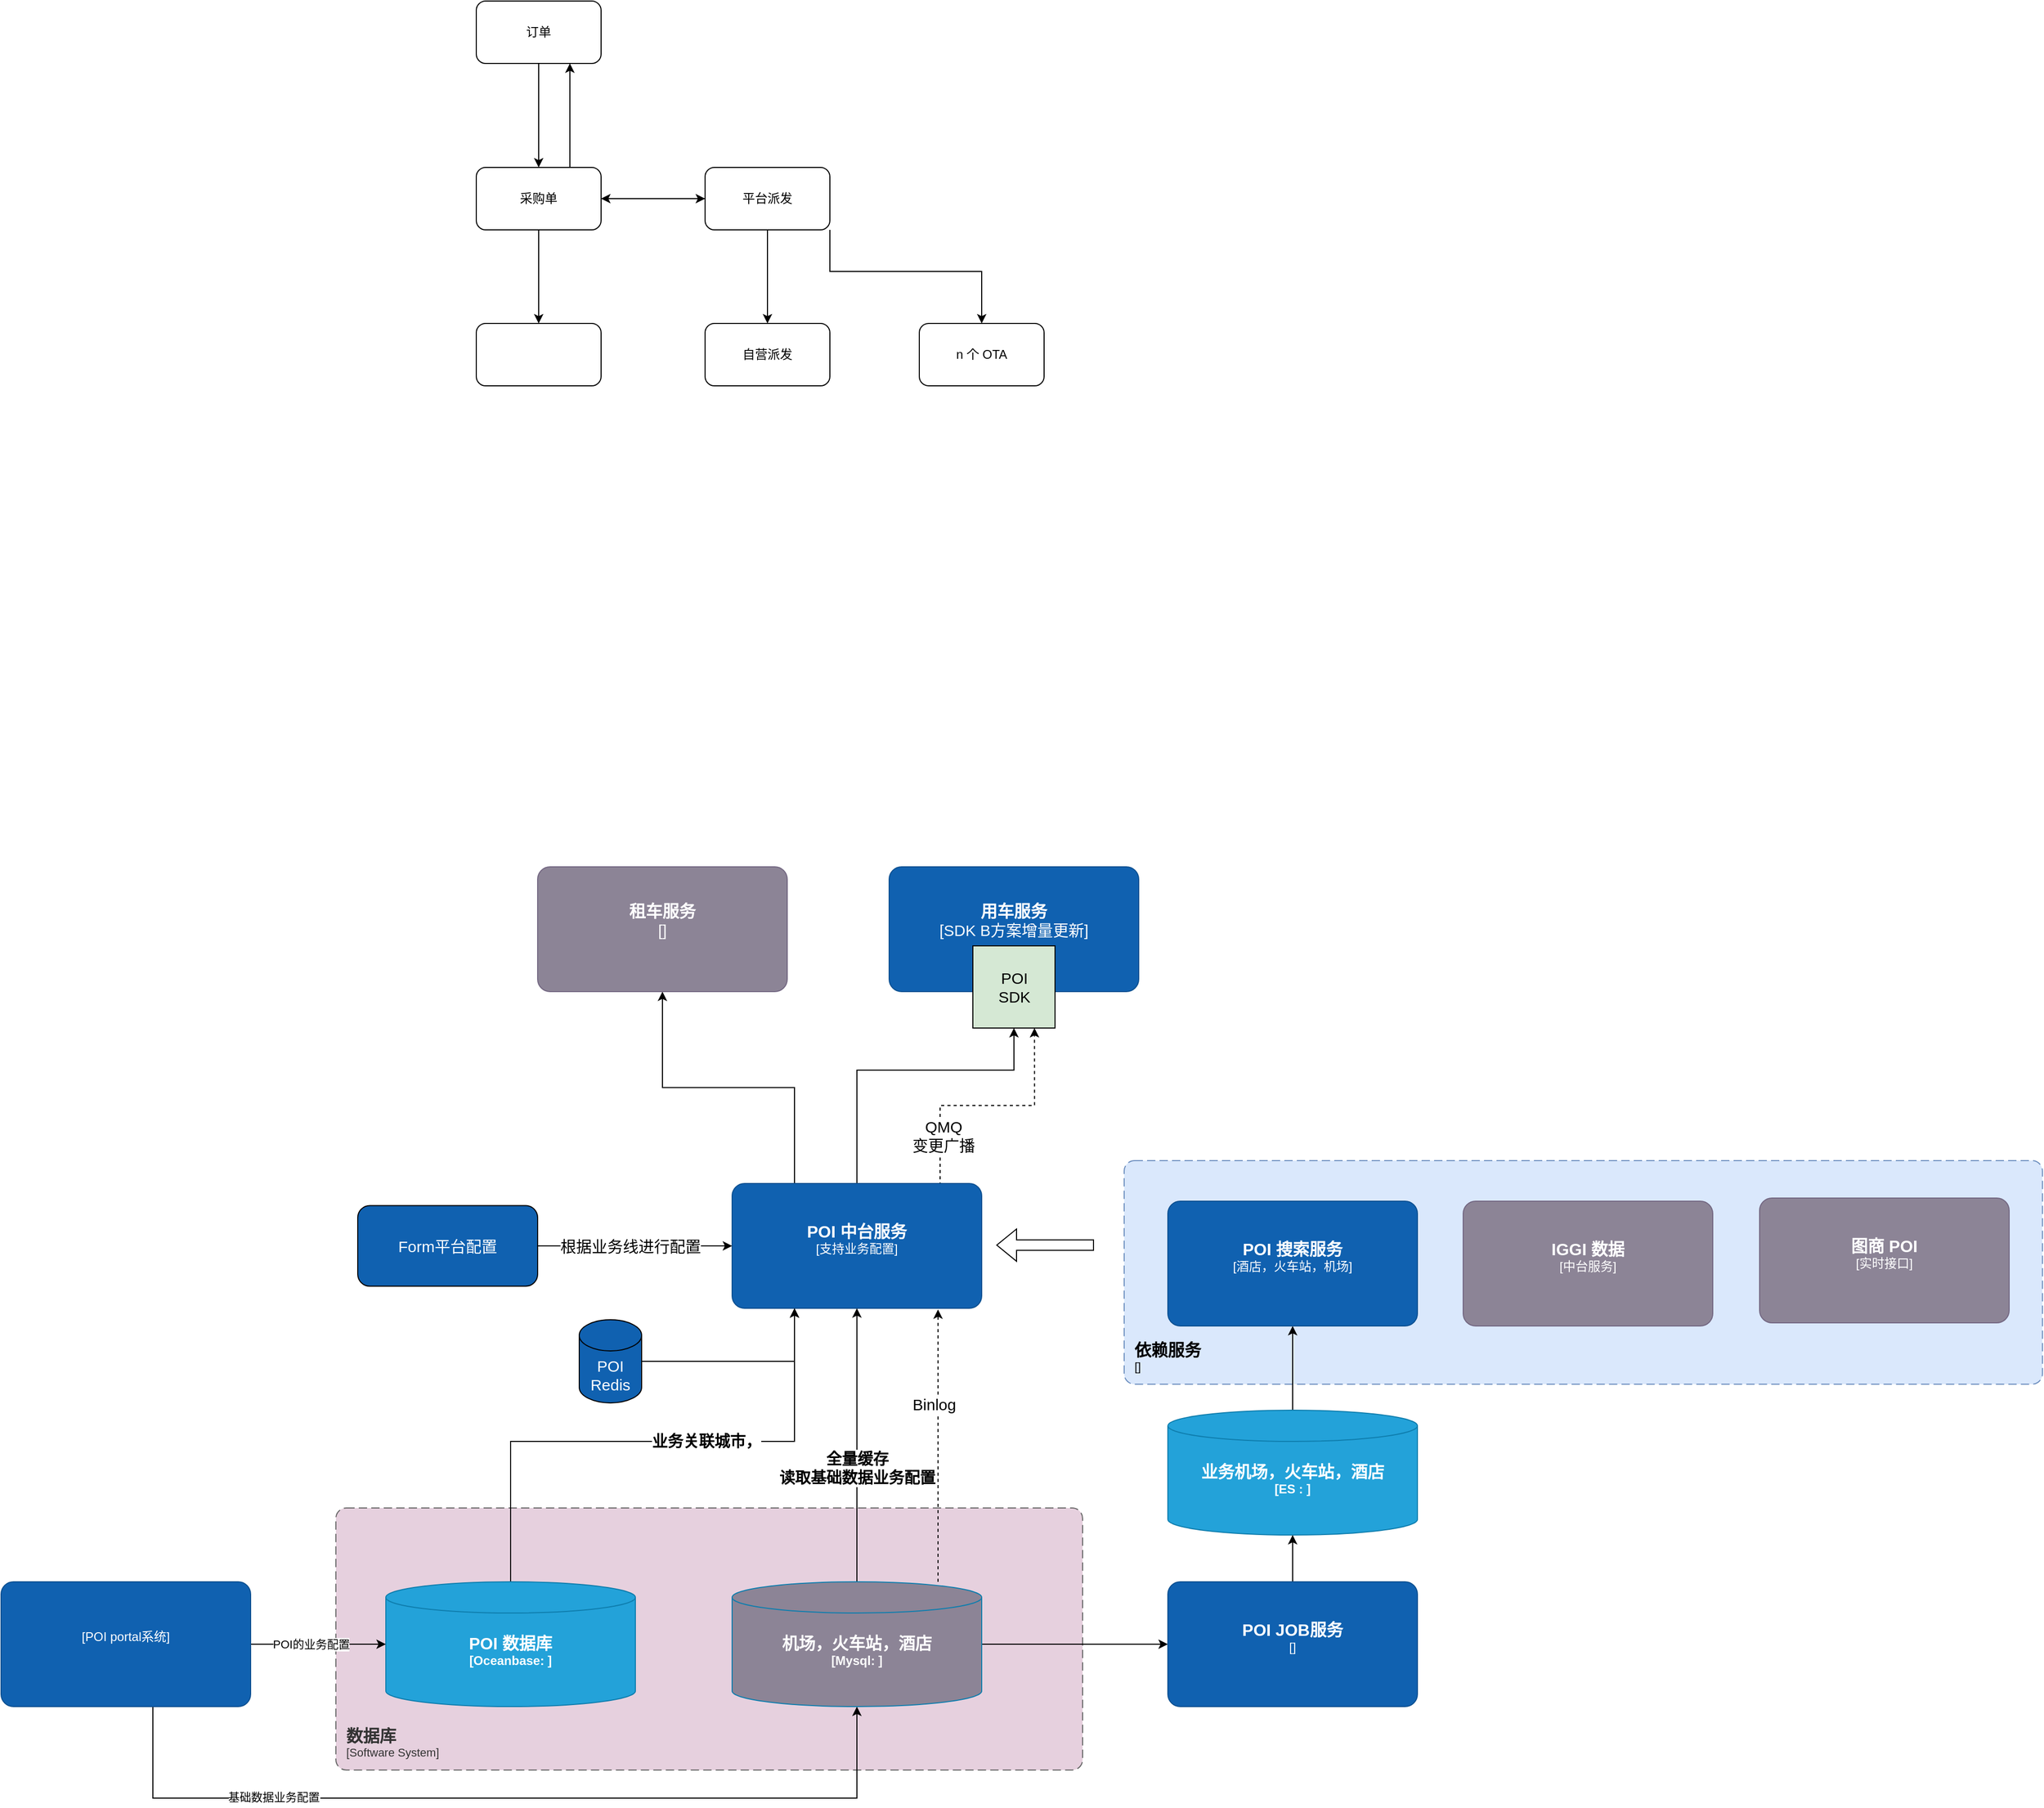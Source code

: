<mxfile version="20.8.13" type="github" pages="3">
  <diagram id="xxfAbRhhRLg27VgUF0_M" name="容器图">
    <mxGraphModel dx="-2061" dy="-45" grid="1" gridSize="10" guides="1" tooltips="1" connect="1" arrows="1" fold="1" page="1" pageScale="1" pageWidth="827" pageHeight="1169" math="0" shadow="0">
      <root>
        <mxCell id="0" />
        <mxCell id="1" parent="0" />
        <object placeholders="1" c4Name="依赖服务" c4Type="SystemScopeBoundary" c4Application="" label="&lt;font style=&quot;font-size: 16px&quot;&gt;&lt;b&gt;&lt;div style=&quot;text-align: left&quot;&gt;%c4Name%&lt;/div&gt;&lt;/b&gt;&lt;/font&gt;&lt;div style=&quot;text-align: left&quot;&gt;[%c4Application%]&lt;/div&gt;" id="JywmvB-vhrz7vm3U-4dp-1">
          <mxCell style="rounded=1;fontSize=11;whiteSpace=wrap;html=1;dashed=1;arcSize=20;fillColor=#dae8fc;strokeColor=#6c8ebf;labelBackgroundColor=none;align=left;verticalAlign=bottom;labelBorderColor=none;spacingTop=0;spacing=10;dashPattern=8 4;metaEdit=1;rotatable=0;perimeter=rectanglePerimeter;noLabel=0;labelPadding=0;allowArrows=0;connectable=0;expand=0;recursiveResize=0;editable=1;pointerEvents=0;absoluteArcSize=1;points=[[0.25,0,0],[0.5,0,0],[0.75,0,0],[1,0.25,0],[1,0.5,0],[1,0.75,0],[0.75,1,0],[0.5,1,0],[0.25,1,0],[0,0.75,0],[0,0.5,0],[0,0.25,0]];" parent="1" vertex="1">
            <mxGeometry x="5453" y="2315" width="883" height="215" as="geometry" />
          </mxCell>
        </object>
        <object placeholders="1" c4Name="数据库" c4Type="SystemScopeBoundary" c4Application="Software System" label="&lt;font style=&quot;font-size: 16px&quot;&gt;&lt;b&gt;&lt;div style=&quot;text-align: left&quot;&gt;%c4Name%&lt;/div&gt;&lt;/b&gt;&lt;/font&gt;&lt;div style=&quot;text-align: left&quot;&gt;[%c4Application%]&lt;/div&gt;" id="JywmvB-vhrz7vm3U-4dp-2">
          <mxCell style="rounded=1;fontSize=11;whiteSpace=wrap;html=1;dashed=1;arcSize=20;fillColor=#E6D0DE;strokeColor=#666666;fontColor=#333333;labelBackgroundColor=none;align=left;verticalAlign=bottom;labelBorderColor=none;spacingTop=0;spacing=10;dashPattern=8 4;metaEdit=1;rotatable=0;perimeter=rectanglePerimeter;noLabel=0;labelPadding=0;allowArrows=0;connectable=0;expand=0;recursiveResize=0;editable=1;pointerEvents=0;absoluteArcSize=1;points=[[0.25,0,0],[0.5,0,0],[0.75,0,0],[1,0.25,0],[1,0.5,0],[1,0.75,0],[0.75,1,0],[0.5,1,0],[0.25,1,0],[0,0.75,0],[0,0.5,0],[0,0.25,0]];" parent="1" vertex="1">
            <mxGeometry x="4695" y="2649" width="718" height="252" as="geometry" />
          </mxCell>
        </object>
        <mxCell id="JywmvB-vhrz7vm3U-4dp-3" style="edgeStyle=orthogonalEdgeStyle;rounded=0;orthogonalLoop=1;jettySize=auto;html=1;entryX=0.5;entryY=1;entryDx=0;entryDy=0;fontSize=15;fontColor=#000000;" parent="1" source="JywmvB-vhrz7vm3U-4dp-7" target="JywmvB-vhrz7vm3U-4dp-34" edge="1">
          <mxGeometry relative="1" as="geometry">
            <Array as="points">
              <mxPoint x="5196" y="2228" />
              <mxPoint x="5347" y="2228" />
            </Array>
          </mxGeometry>
        </mxCell>
        <mxCell id="JywmvB-vhrz7vm3U-4dp-4" style="edgeStyle=orthogonalEdgeStyle;rounded=0;orthogonalLoop=1;jettySize=auto;html=1;exitX=0.25;exitY=0;exitDx=0;exitDy=0;exitPerimeter=0;fontSize=15;fontColor=#000000;" parent="1" source="JywmvB-vhrz7vm3U-4dp-7" target="JywmvB-vhrz7vm3U-4dp-35" edge="1">
          <mxGeometry relative="1" as="geometry" />
        </mxCell>
        <mxCell id="JywmvB-vhrz7vm3U-4dp-5" style="edgeStyle=orthogonalEdgeStyle;rounded=0;orthogonalLoop=1;jettySize=auto;html=1;exitX=0.75;exitY=0;exitDx=0;exitDy=0;exitPerimeter=0;entryX=0.75;entryY=1;entryDx=0;entryDy=0;dashed=1;fontSize=15;fontColor=#000000;" parent="1" source="JywmvB-vhrz7vm3U-4dp-7" target="JywmvB-vhrz7vm3U-4dp-34" edge="1">
          <mxGeometry relative="1" as="geometry">
            <Array as="points">
              <mxPoint x="5276" y="2337" />
              <mxPoint x="5276" y="2262" />
              <mxPoint x="5367" y="2262" />
            </Array>
          </mxGeometry>
        </mxCell>
        <mxCell id="JywmvB-vhrz7vm3U-4dp-6" value="QMQ&lt;br&gt;变更广播" style="edgeLabel;html=1;align=center;verticalAlign=middle;resizable=0;points=[];fontSize=15;fontColor=#000000;" parent="JywmvB-vhrz7vm3U-4dp-5" vertex="1" connectable="0">
          <mxGeometry x="-0.493" y="-3" relative="1" as="geometry">
            <mxPoint as="offset" />
          </mxGeometry>
        </mxCell>
        <object placeholders="1" c4Name="POI 中台服务" c4Type="支持业务配置" c4Description="" label="&lt;font style=&quot;font-size: 16px&quot;&gt;&lt;b&gt;%c4Name%&lt;/b&gt;&lt;/font&gt;&lt;div&gt;[%c4Type%]&lt;/div&gt;&lt;br&gt;&lt;div&gt;&lt;font style=&quot;font-size: 11px&quot;&gt;&lt;font color=&quot;#cccccc&quot;&gt;%c4Description%&lt;/font&gt;&lt;/div&gt;" id="JywmvB-vhrz7vm3U-4dp-7">
          <mxCell style="rounded=1;whiteSpace=wrap;html=1;labelBackgroundColor=none;fillColor=#1061B0;fontColor=#ffffff;align=center;arcSize=10;strokeColor=#0D5091;metaEdit=1;resizable=0;points=[[0.25,0,0],[0.5,0,0],[0.75,0,0],[1,0.25,0],[1,0.5,0],[1,0.75,0],[0.75,1,0],[0.5,1,0],[0.25,1,0],[0,0.75,0],[0,0.5,0],[0,0.25,0]];" parent="1" vertex="1">
            <mxGeometry x="5076" y="2337" width="240" height="120" as="geometry" />
          </mxCell>
        </object>
        <mxCell id="JywmvB-vhrz7vm3U-4dp-8" style="edgeStyle=orthogonalEdgeStyle;rounded=0;orthogonalLoop=1;jettySize=auto;html=1;" parent="1" source="JywmvB-vhrz7vm3U-4dp-10" target="JywmvB-vhrz7vm3U-4dp-7" edge="1">
          <mxGeometry relative="1" as="geometry">
            <Array as="points">
              <mxPoint x="4863" y="2585" />
              <mxPoint x="5136" y="2585" />
            </Array>
          </mxGeometry>
        </mxCell>
        <mxCell id="JywmvB-vhrz7vm3U-4dp-9" value="业务关联城市，" style="edgeLabel;html=1;align=center;verticalAlign=middle;resizable=0;points=[];fontStyle=1;fontSize=15;" parent="JywmvB-vhrz7vm3U-4dp-8" vertex="1" connectable="0">
          <mxGeometry x="0.206" y="1" relative="1" as="geometry">
            <mxPoint as="offset" />
          </mxGeometry>
        </mxCell>
        <object placeholders="1" c4Type="POI 数据库" c4Container="Oceanbase" c4Technology="" c4Description="" label="&lt;font style=&quot;font-size: 16px&quot;&gt;&lt;b&gt;%c4Type%&lt;/font&gt;&lt;div&gt;[%c4Container%:&amp;nbsp;%c4Technology%]&lt;/div&gt;&lt;br&gt;&lt;div&gt;&lt;font style=&quot;font-size: 11px&quot;&gt;&lt;font color=&quot;#E6E6E6&quot;&gt;%c4Description%&lt;/font&gt;&lt;/div&gt;" id="JywmvB-vhrz7vm3U-4dp-10">
          <mxCell style="shape=cylinder3;size=15;whiteSpace=wrap;html=1;boundedLbl=1;rounded=0;labelBackgroundColor=none;fillColor=#23A2D9;fontSize=12;fontColor=#ffffff;align=center;strokeColor=#0E7DAD;metaEdit=1;points=[[0.5,0,0],[1,0.25,0],[1,0.5,0],[1,0.75,0],[0.5,1,0],[0,0.75,0],[0,0.5,0],[0,0.25,0]];resizable=0;" parent="1" vertex="1">
            <mxGeometry x="4743" y="2720" width="240" height="120" as="geometry" />
          </mxCell>
        </object>
        <mxCell id="JywmvB-vhrz7vm3U-4dp-11" style="edgeStyle=orthogonalEdgeStyle;rounded=0;orthogonalLoop=1;jettySize=auto;html=1;" parent="1" source="JywmvB-vhrz7vm3U-4dp-12" target="JywmvB-vhrz7vm3U-4dp-19" edge="1">
          <mxGeometry relative="1" as="geometry">
            <mxPoint x="5615" y="2535.0" as="sourcePoint" />
          </mxGeometry>
        </mxCell>
        <object placeholders="1" c4Type="业务机场，火车站，酒店" c4Container="ES " c4Technology="" c4Description="" label="&lt;font style=&quot;font-size: 16px&quot;&gt;&lt;b&gt;%c4Type%&lt;/font&gt;&lt;div&gt;[%c4Container%:&amp;nbsp;%c4Technology%]&lt;/div&gt;&lt;br&gt;&lt;div&gt;&lt;font style=&quot;font-size: 11px&quot;&gt;&lt;font color=&quot;#E6E6E6&quot;&gt;%c4Description%&lt;/font&gt;&lt;/div&gt;" id="JywmvB-vhrz7vm3U-4dp-12">
          <mxCell style="shape=cylinder3;size=15;whiteSpace=wrap;html=1;boundedLbl=1;rounded=0;labelBackgroundColor=none;fillColor=#23A2D9;fontSize=12;fontColor=#ffffff;align=center;strokeColor=#0E7DAD;metaEdit=1;points=[[0.5,0,0],[1,0.25,0],[1,0.5,0],[1,0.75,0],[0.5,1,0],[0,0.75,0],[0,0.5,0],[0,0.25,0]];resizable=0;" parent="1" vertex="1">
            <mxGeometry x="5495" y="2555" width="240" height="120" as="geometry" />
          </mxCell>
        </object>
        <object placeholders="1" c4Name="图商 POI" c4Type="实时接口" c4Description="" label="&lt;font style=&quot;font-size: 16px&quot;&gt;&lt;b&gt;%c4Name%&lt;/b&gt;&lt;/font&gt;&lt;div&gt;[%c4Type%]&lt;/div&gt;&lt;br&gt;&lt;div&gt;&lt;font style=&quot;font-size: 11px&quot;&gt;&lt;font color=&quot;#cccccc&quot;&gt;%c4Description%&lt;/font&gt;&lt;/div&gt;" id="JywmvB-vhrz7vm3U-4dp-13">
          <mxCell style="rounded=1;whiteSpace=wrap;html=1;labelBackgroundColor=none;fillColor=#8C8496;fontColor=#ffffff;align=center;arcSize=10;strokeColor=#736782;metaEdit=1;resizable=0;points=[[0.25,0,0],[0.5,0,0],[0.75,0,0],[1,0.25,0],[1,0.5,0],[1,0.75,0],[0.75,1,0],[0.5,1,0],[0.25,1,0],[0,0.75,0],[0,0.5,0],[0,0.25,0]];" parent="1" vertex="1">
            <mxGeometry x="6064" y="2351" width="240" height="120" as="geometry" />
          </mxCell>
        </object>
        <mxCell id="JywmvB-vhrz7vm3U-4dp-14" style="edgeStyle=orthogonalEdgeStyle;rounded=0;orthogonalLoop=1;jettySize=auto;html=1;" parent="1" source="JywmvB-vhrz7vm3U-4dp-18" target="JywmvB-vhrz7vm3U-4dp-10" edge="1">
          <mxGeometry relative="1" as="geometry" />
        </mxCell>
        <mxCell id="JywmvB-vhrz7vm3U-4dp-15" value="POI的业务配置" style="edgeLabel;html=1;align=center;verticalAlign=middle;resizable=0;points=[];" parent="JywmvB-vhrz7vm3U-4dp-14" vertex="1" connectable="0">
          <mxGeometry x="-0.295" y="3" relative="1" as="geometry">
            <mxPoint x="12" y="3" as="offset" />
          </mxGeometry>
        </mxCell>
        <mxCell id="JywmvB-vhrz7vm3U-4dp-16" style="edgeStyle=orthogonalEdgeStyle;rounded=0;orthogonalLoop=1;jettySize=auto;html=1;entryX=0.5;entryY=1;entryDx=0;entryDy=0;entryPerimeter=0;" parent="1" source="JywmvB-vhrz7vm3U-4dp-18" target="JywmvB-vhrz7vm3U-4dp-26" edge="1">
          <mxGeometry relative="1" as="geometry">
            <Array as="points">
              <mxPoint x="4519" y="2928" />
              <mxPoint x="5196" y="2928" />
            </Array>
          </mxGeometry>
        </mxCell>
        <mxCell id="JywmvB-vhrz7vm3U-4dp-17" value="基础数据业务配置" style="edgeLabel;html=1;align=center;verticalAlign=middle;resizable=0;points=[];" parent="JywmvB-vhrz7vm3U-4dp-16" vertex="1" connectable="0">
          <mxGeometry x="-0.519" y="1" relative="1" as="geometry">
            <mxPoint x="-1" as="offset" />
          </mxGeometry>
        </mxCell>
        <object placeholders="1" c4Name="" c4Type="POI portal系统" c4Description="" label="&lt;font style=&quot;font-size: 16px&quot;&gt;&lt;b&gt;%c4Name%&lt;/b&gt;&lt;/font&gt;&lt;div&gt;[%c4Type%]&lt;/div&gt;&lt;br&gt;&lt;div&gt;&lt;font style=&quot;font-size: 11px&quot;&gt;&lt;font color=&quot;#cccccc&quot;&gt;%c4Description%&lt;/font&gt;&lt;/div&gt;" id="JywmvB-vhrz7vm3U-4dp-18">
          <mxCell style="rounded=1;whiteSpace=wrap;html=1;labelBackgroundColor=none;fillColor=#1061B0;fontColor=#ffffff;align=center;arcSize=10;strokeColor=#0D5091;metaEdit=1;resizable=0;points=[[0.25,0,0],[0.5,0,0],[0.75,0,0],[1,0.25,0],[1,0.5,0],[1,0.75,0],[0.75,1,0],[0.5,1,0],[0.25,1,0],[0,0.75,0],[0,0.5,0],[0,0.25,0]];" parent="1" vertex="1">
            <mxGeometry x="4373" y="2720" width="240" height="120" as="geometry" />
          </mxCell>
        </object>
        <object placeholders="1" c4Name="POI 搜索服务" c4Type="酒店，火车站，机场" c4Description="" label="&lt;font style=&quot;font-size: 16px&quot;&gt;&lt;b&gt;%c4Name%&lt;/b&gt;&lt;/font&gt;&lt;div&gt;[%c4Type%]&lt;/div&gt;&lt;br&gt;&lt;div&gt;&lt;font style=&quot;font-size: 11px&quot;&gt;&lt;font color=&quot;#cccccc&quot;&gt;%c4Description%&lt;/font&gt;&lt;/div&gt;" id="JywmvB-vhrz7vm3U-4dp-19">
          <mxCell style="rounded=1;whiteSpace=wrap;html=1;labelBackgroundColor=none;fillColor=#1061B0;fontColor=#ffffff;align=center;arcSize=10;strokeColor=#0D5091;metaEdit=1;resizable=0;points=[[0.25,0,0],[0.5,0,0],[0.75,0,0],[1,0.25,0],[1,0.5,0],[1,0.75,0],[0.75,1,0],[0.5,1,0],[0.25,1,0],[0,0.75,0],[0,0.5,0],[0,0.25,0]];" parent="1" vertex="1">
            <mxGeometry x="5495" y="2354" width="240" height="120" as="geometry" />
          </mxCell>
        </object>
        <object placeholders="1" c4Name="IGGI 数据" c4Type="中台服务" c4Description="" label="&lt;font style=&quot;font-size: 16px&quot;&gt;&lt;b&gt;%c4Name%&lt;/b&gt;&lt;/font&gt;&lt;div&gt;[%c4Type%]&lt;/div&gt;&lt;br&gt;&lt;div&gt;&lt;font style=&quot;font-size: 11px&quot;&gt;&lt;font color=&quot;#cccccc&quot;&gt;%c4Description%&lt;/font&gt;&lt;/div&gt;" id="JywmvB-vhrz7vm3U-4dp-20">
          <mxCell style="rounded=1;whiteSpace=wrap;html=1;labelBackgroundColor=none;fillColor=#8C8496;fontColor=#ffffff;align=center;arcSize=10;strokeColor=#736782;metaEdit=1;resizable=0;points=[[0.25,0,0],[0.5,0,0],[0.75,0,0],[1,0.25,0],[1,0.5,0],[1,0.75,0],[0.75,1,0],[0.5,1,0],[0.25,1,0],[0,0.75,0],[0,0.5,0],[0,0.25,0]];" parent="1" vertex="1">
            <mxGeometry x="5779" y="2354" width="240" height="120" as="geometry" />
          </mxCell>
        </object>
        <mxCell id="JywmvB-vhrz7vm3U-4dp-21" style="edgeStyle=orthogonalEdgeStyle;rounded=0;orthogonalLoop=1;jettySize=auto;html=1;" parent="1" source="JywmvB-vhrz7vm3U-4dp-26" target="JywmvB-vhrz7vm3U-4dp-28" edge="1">
          <mxGeometry relative="1" as="geometry" />
        </mxCell>
        <mxCell id="JywmvB-vhrz7vm3U-4dp-22" style="edgeStyle=orthogonalEdgeStyle;rounded=0;orthogonalLoop=1;jettySize=auto;html=1;entryX=0.5;entryY=1;entryDx=0;entryDy=0;entryPerimeter=0;" parent="1" source="JywmvB-vhrz7vm3U-4dp-26" target="JywmvB-vhrz7vm3U-4dp-7" edge="1">
          <mxGeometry relative="1" as="geometry" />
        </mxCell>
        <mxCell id="JywmvB-vhrz7vm3U-4dp-23" value="全量缓存&lt;br style=&quot;font-size: 15px;&quot;&gt;读取基础数据业务配置" style="edgeLabel;html=1;align=center;verticalAlign=middle;resizable=0;points=[];fontStyle=1;fontSize=15;" parent="JywmvB-vhrz7vm3U-4dp-22" vertex="1" connectable="0">
          <mxGeometry x="0.296" y="4" relative="1" as="geometry">
            <mxPoint x="4" y="60" as="offset" />
          </mxGeometry>
        </mxCell>
        <mxCell id="JywmvB-vhrz7vm3U-4dp-24" style="edgeStyle=orthogonalEdgeStyle;rounded=0;orthogonalLoop=1;jettySize=auto;html=1;entryX=0.825;entryY=1.009;entryDx=0;entryDy=0;entryPerimeter=0;fontSize=15;fontColor=#000000;dashed=1;" parent="1" source="JywmvB-vhrz7vm3U-4dp-26" target="JywmvB-vhrz7vm3U-4dp-7" edge="1">
          <mxGeometry relative="1" as="geometry">
            <Array as="points">
              <mxPoint x="5274" y="2658" />
              <mxPoint x="5274" y="2658" />
            </Array>
          </mxGeometry>
        </mxCell>
        <mxCell id="JywmvB-vhrz7vm3U-4dp-25" value="Binlog" style="edgeLabel;html=1;align=center;verticalAlign=middle;resizable=0;points=[];fontSize=15;fontColor=#000000;" parent="JywmvB-vhrz7vm3U-4dp-24" vertex="1" connectable="0">
          <mxGeometry x="-0.725" y="2" relative="1" as="geometry">
            <mxPoint x="-2" y="-135" as="offset" />
          </mxGeometry>
        </mxCell>
        <object placeholders="1" c4Type="机场，火车站，酒店" c4Container="Mysql" c4Technology="" c4Description="" label="&lt;font style=&quot;font-size: 16px&quot;&gt;&lt;b&gt;%c4Type%&lt;/font&gt;&lt;div&gt;[%c4Container%:&amp;nbsp;%c4Technology%]&lt;/div&gt;&lt;br&gt;&lt;div&gt;&lt;font style=&quot;font-size: 11px&quot;&gt;&lt;font color=&quot;#E6E6E6&quot;&gt;%c4Description%&lt;/font&gt;&lt;/div&gt;" id="JywmvB-vhrz7vm3U-4dp-26">
          <mxCell style="shape=cylinder3;size=15;whiteSpace=wrap;html=1;boundedLbl=1;rounded=0;labelBackgroundColor=none;fillColor=#8C8496;fontSize=12;fontColor=#ffffff;align=center;strokeColor=#0E7DAD;metaEdit=1;points=[[0.5,0,0],[1,0.25,0],[1,0.5,0],[1,0.75,0],[0.5,1,0],[0,0.75,0],[0,0.5,0],[0,0.25,0]];resizable=0;" parent="1" vertex="1">
            <mxGeometry x="5076" y="2720" width="240" height="120" as="geometry" />
          </mxCell>
        </object>
        <mxCell id="JywmvB-vhrz7vm3U-4dp-27" style="edgeStyle=orthogonalEdgeStyle;rounded=0;orthogonalLoop=1;jettySize=auto;html=1;" parent="1" source="JywmvB-vhrz7vm3U-4dp-28" target="JywmvB-vhrz7vm3U-4dp-12" edge="1">
          <mxGeometry relative="1" as="geometry" />
        </mxCell>
        <object placeholders="1" c4Name="POI JOB服务" c4Type="" c4Description="" label="&lt;font style=&quot;font-size: 16px&quot;&gt;&lt;b&gt;%c4Name%&lt;/b&gt;&lt;/font&gt;&lt;div&gt;[%c4Type%]&lt;/div&gt;&lt;br&gt;&lt;div&gt;&lt;font style=&quot;font-size: 11px&quot;&gt;&lt;font color=&quot;#cccccc&quot;&gt;%c4Description%&lt;/font&gt;&lt;/div&gt;" id="JywmvB-vhrz7vm3U-4dp-28">
          <mxCell style="rounded=1;whiteSpace=wrap;html=1;labelBackgroundColor=none;fillColor=#1061B0;fontColor=#ffffff;align=center;arcSize=10;strokeColor=#0D5091;metaEdit=1;resizable=0;points=[[0.25,0,0],[0.5,0,0],[0.75,0,0],[1,0.25,0],[1,0.5,0],[1,0.75,0],[0.75,1,0],[0.5,1,0],[0.25,1,0],[0,0.75,0],[0,0.5,0],[0,0.25,0]];" parent="1" vertex="1">
            <mxGeometry x="5495" y="2720" width="240" height="120" as="geometry" />
          </mxCell>
        </object>
        <mxCell id="JywmvB-vhrz7vm3U-4dp-29" value="" style="shape=flexArrow;endArrow=classic;html=1;rounded=0;" parent="1" edge="1">
          <mxGeometry width="50" height="50" relative="1" as="geometry">
            <mxPoint x="5424" y="2396.29" as="sourcePoint" />
            <mxPoint x="5330" y="2396.29" as="targetPoint" />
          </mxGeometry>
        </mxCell>
        <mxCell id="JywmvB-vhrz7vm3U-4dp-30" style="edgeStyle=orthogonalEdgeStyle;rounded=0;orthogonalLoop=1;jettySize=auto;html=1;fontSize=15;fontColor=#FFFFFF;" parent="1" source="JywmvB-vhrz7vm3U-4dp-32" target="JywmvB-vhrz7vm3U-4dp-7" edge="1">
          <mxGeometry relative="1" as="geometry" />
        </mxCell>
        <mxCell id="JywmvB-vhrz7vm3U-4dp-31" value="&lt;font color=&quot;#000000&quot;&gt;根据业务线进行配置&lt;/font&gt;" style="edgeLabel;html=1;align=center;verticalAlign=middle;resizable=0;points=[];fontSize=15;fontColor=#FFFFFF;" parent="JywmvB-vhrz7vm3U-4dp-30" vertex="1" connectable="0">
          <mxGeometry x="-0.236" y="-1" relative="1" as="geometry">
            <mxPoint x="17" y="-1" as="offset" />
          </mxGeometry>
        </mxCell>
        <mxCell id="JywmvB-vhrz7vm3U-4dp-32" value="&lt;font style=&quot;font-size: 15px;&quot; color=&quot;#ffffff&quot;&gt;Form平台配置&lt;/font&gt;" style="rounded=1;whiteSpace=wrap;html=1;fillColor=#1061B0;" parent="1" vertex="1">
          <mxGeometry x="4716" y="2358.25" width="173" height="77.5" as="geometry" />
        </mxCell>
        <object placeholders="1" c4Name="用车服务" c4Type="SDK B方案增量更新" c4Description="" label="&lt;font style=&quot;font-size: 16px&quot;&gt;&lt;b&gt;%c4Name%&lt;/b&gt;&lt;/font&gt;&lt;div&gt;[%c4Type%]&lt;/div&gt;&lt;br&gt;&lt;div&gt;&lt;font style=&quot;font-size: 11px&quot;&gt;&lt;font color=&quot;#cccccc&quot;&gt;%c4Description%&lt;/font&gt;&lt;/div&gt;" id="JywmvB-vhrz7vm3U-4dp-33">
          <mxCell style="rounded=1;whiteSpace=wrap;html=1;labelBackgroundColor=none;fillColor=#1061B0;fontColor=#ffffff;align=center;arcSize=10;strokeColor=#0D5091;metaEdit=1;resizable=0;points=[[0.25,0,0],[0.5,0,0],[0.75,0,0],[1,0.25,0],[1,0.5,0],[1,0.75,0],[0.75,1,0],[0.5,1,0],[0.25,1,0],[0,0.75,0],[0,0.5,0],[0,0.25,0]];fontSize=15;" parent="1" vertex="1">
            <mxGeometry x="5227" y="2032.5" width="240" height="120" as="geometry" />
          </mxCell>
        </object>
        <mxCell id="JywmvB-vhrz7vm3U-4dp-34" value="POI &lt;br&gt;SDK" style="whiteSpace=wrap;html=1;aspect=fixed;fontSize=15;fontColor=#000000;fillColor=#D5E8D4;" parent="1" vertex="1">
          <mxGeometry x="5307.5" y="2108.5" width="79" height="79" as="geometry" />
        </mxCell>
        <object placeholders="1" c4Name="租车服务" c4Type="" c4Description="" label="&lt;font style=&quot;font-size: 16px&quot;&gt;&lt;b&gt;%c4Name%&lt;/b&gt;&lt;/font&gt;&lt;div&gt;[%c4Type%]&lt;/div&gt;&lt;br&gt;&lt;div&gt;&lt;font style=&quot;font-size: 11px&quot;&gt;&lt;font color=&quot;#cccccc&quot;&gt;%c4Description%&lt;/font&gt;&lt;/div&gt;" id="JywmvB-vhrz7vm3U-4dp-35">
          <mxCell style="rounded=1;whiteSpace=wrap;html=1;labelBackgroundColor=none;fillColor=#8C8496;fontColor=#ffffff;align=center;arcSize=10;strokeColor=#736782;metaEdit=1;resizable=0;points=[[0.25,0,0],[0.5,0,0],[0.75,0,0],[1,0.25,0],[1,0.5,0],[1,0.75,0],[0.75,1,0],[0.5,1,0],[0.25,1,0],[0,0.75,0],[0,0.5,0],[0,0.25,0]];fontSize=15;" parent="1" vertex="1">
            <mxGeometry x="4889" y="2032.5" width="240" height="120" as="geometry" />
          </mxCell>
        </object>
        <mxCell id="JywmvB-vhrz7vm3U-4dp-36" style="edgeStyle=orthogonalEdgeStyle;rounded=0;orthogonalLoop=1;jettySize=auto;html=1;entryX=0.25;entryY=1;entryDx=0;entryDy=0;entryPerimeter=0;fontSize=15;fontColor=#000000;" parent="1" source="JywmvB-vhrz7vm3U-4dp-37" target="JywmvB-vhrz7vm3U-4dp-7" edge="1">
          <mxGeometry relative="1" as="geometry" />
        </mxCell>
        <mxCell id="JywmvB-vhrz7vm3U-4dp-37" value="&lt;font color=&quot;#ffffff&quot;&gt;POI&lt;br&gt;Redis&lt;/font&gt;" style="shape=cylinder3;whiteSpace=wrap;html=1;boundedLbl=1;backgroundOutline=1;size=15;fontSize=15;fontColor=#000000;fillColor=#1061B0;" parent="1" vertex="1">
          <mxGeometry x="4929" y="2468" width="60" height="80" as="geometry" />
        </mxCell>
        <mxCell id="foScM97vygujCWhgmhuH-3" style="edgeStyle=orthogonalEdgeStyle;rounded=0;orthogonalLoop=1;jettySize=auto;html=1;" edge="1" parent="1" source="foScM97vygujCWhgmhuH-1" target="foScM97vygujCWhgmhuH-2">
          <mxGeometry relative="1" as="geometry" />
        </mxCell>
        <mxCell id="foScM97vygujCWhgmhuH-6" style="edgeStyle=orthogonalEdgeStyle;rounded=0;orthogonalLoop=1;jettySize=auto;html=1;entryX=0.75;entryY=1;entryDx=0;entryDy=0;" edge="1" parent="1" source="foScM97vygujCWhgmhuH-1" target="foScM97vygujCWhgmhuH-4">
          <mxGeometry relative="1" as="geometry">
            <Array as="points">
              <mxPoint x="4920" y="1330" />
              <mxPoint x="4920" y="1330" />
            </Array>
          </mxGeometry>
        </mxCell>
        <mxCell id="foScM97vygujCWhgmhuH-9" style="edgeStyle=orthogonalEdgeStyle;rounded=0;orthogonalLoop=1;jettySize=auto;html=1;" edge="1" parent="1" source="foScM97vygujCWhgmhuH-1" target="foScM97vygujCWhgmhuH-7">
          <mxGeometry relative="1" as="geometry" />
        </mxCell>
        <mxCell id="foScM97vygujCWhgmhuH-1" value="采购单" style="rounded=1;whiteSpace=wrap;html=1;" vertex="1" parent="1">
          <mxGeometry x="4830" y="1360" width="120" height="60" as="geometry" />
        </mxCell>
        <mxCell id="foScM97vygujCWhgmhuH-2" value="" style="rounded=1;whiteSpace=wrap;html=1;" vertex="1" parent="1">
          <mxGeometry x="4830" y="1510" width="120" height="60" as="geometry" />
        </mxCell>
        <mxCell id="foScM97vygujCWhgmhuH-5" style="edgeStyle=orthogonalEdgeStyle;rounded=0;orthogonalLoop=1;jettySize=auto;html=1;" edge="1" parent="1" source="foScM97vygujCWhgmhuH-4" target="foScM97vygujCWhgmhuH-1">
          <mxGeometry relative="1" as="geometry" />
        </mxCell>
        <mxCell id="foScM97vygujCWhgmhuH-4" value="订单" style="rounded=1;whiteSpace=wrap;html=1;" vertex="1" parent="1">
          <mxGeometry x="4830" y="1200" width="120" height="60" as="geometry" />
        </mxCell>
        <mxCell id="foScM97vygujCWhgmhuH-8" style="edgeStyle=orthogonalEdgeStyle;rounded=0;orthogonalLoop=1;jettySize=auto;html=1;entryX=1;entryY=0.5;entryDx=0;entryDy=0;" edge="1" parent="1" source="foScM97vygujCWhgmhuH-7" target="foScM97vygujCWhgmhuH-1">
          <mxGeometry relative="1" as="geometry" />
        </mxCell>
        <mxCell id="foScM97vygujCWhgmhuH-11" style="edgeStyle=orthogonalEdgeStyle;rounded=0;orthogonalLoop=1;jettySize=auto;html=1;" edge="1" parent="1" source="foScM97vygujCWhgmhuH-7" target="foScM97vygujCWhgmhuH-10">
          <mxGeometry relative="1" as="geometry" />
        </mxCell>
        <mxCell id="foScM97vygujCWhgmhuH-13" style="edgeStyle=orthogonalEdgeStyle;rounded=0;orthogonalLoop=1;jettySize=auto;html=1;entryX=0.5;entryY=0;entryDx=0;entryDy=0;" edge="1" parent="1" source="foScM97vygujCWhgmhuH-7" target="foScM97vygujCWhgmhuH-12">
          <mxGeometry relative="1" as="geometry">
            <Array as="points">
              <mxPoint x="5170" y="1460" />
              <mxPoint x="5316" y="1460" />
            </Array>
          </mxGeometry>
        </mxCell>
        <mxCell id="foScM97vygujCWhgmhuH-7" value="平台派发" style="rounded=1;whiteSpace=wrap;html=1;" vertex="1" parent="1">
          <mxGeometry x="5050" y="1360" width="120" height="60" as="geometry" />
        </mxCell>
        <mxCell id="foScM97vygujCWhgmhuH-10" value="自营派发" style="rounded=1;whiteSpace=wrap;html=1;" vertex="1" parent="1">
          <mxGeometry x="5050" y="1510" width="120" height="60" as="geometry" />
        </mxCell>
        <mxCell id="foScM97vygujCWhgmhuH-12" value="n 个 OTA" style="rounded=1;whiteSpace=wrap;html=1;" vertex="1" parent="1">
          <mxGeometry x="5256" y="1510" width="120" height="60" as="geometry" />
        </mxCell>
      </root>
    </mxGraphModel>
  </diagram>
  <diagram id="j_DY-2ZRMfnexZhP-WiO" name="缓存设计">
    <mxGraphModel dx="607" dy="-405" grid="1" gridSize="10" guides="1" tooltips="1" connect="1" arrows="1" fold="1" page="1" pageScale="1" pageWidth="827" pageHeight="1169" math="0" shadow="0">
      <root>
        <mxCell id="0" />
        <mxCell id="1" parent="0" />
        <object placeholders="1" c4Name="POI 中台" c4Type="" c4Application="" label="&lt;font style=&quot;font-size: 16px&quot;&gt;&lt;b&gt;&lt;div style=&quot;text-align: left&quot;&gt;%c4Name%&lt;/div&gt;&lt;/b&gt;&lt;/font&gt;&lt;div style=&quot;text-align: left&quot;&gt;[%c4Application%]&lt;/div&gt;" id="P3eT0y8ZNAPA90NeWUkd-2">
          <mxCell style="rounded=1;fontSize=11;whiteSpace=wrap;html=1;dashed=1;arcSize=20;fillColor=#ffe6cc;strokeColor=#d79b00;labelBackgroundColor=none;align=left;verticalAlign=bottom;labelBorderColor=none;spacingTop=0;spacing=10;dashPattern=8 4;metaEdit=1;rotatable=0;perimeter=rectanglePerimeter;noLabel=0;labelPadding=0;allowArrows=0;connectable=0;expand=0;recursiveResize=0;editable=1;pointerEvents=0;absoluteArcSize=1;points=[[0.25,0,0],[0.5,0,0],[0.75,0,0],[1,0.25,0],[1,0.5,0],[1,0.75,0],[0.75,1,0],[0.5,1,0],[0.25,1,0],[0,0.75,0],[0,0.5,0],[0,0.25,0]];" parent="1" vertex="1">
            <mxGeometry x="1110" y="1360" width="610" height="260" as="geometry" />
          </mxCell>
        </object>
        <mxCell id="Jf5C5ncw9Qjgu21DeCvS-6" style="edgeStyle=orthogonalEdgeStyle;rounded=0;orthogonalLoop=1;jettySize=auto;html=1;entryX=0.446;entryY=-0.008;entryDx=0;entryDy=0;entryPerimeter=0;" parent="1" source="Jf5C5ncw9Qjgu21DeCvS-2" target="Jf5C5ncw9Qjgu21DeCvS-4" edge="1">
          <mxGeometry relative="1" as="geometry">
            <Array as="points">
              <mxPoint x="1317" y="1590" />
              <mxPoint x="1317" y="1590" />
            </Array>
          </mxGeometry>
        </mxCell>
        <mxCell id="Jf5C5ncw9Qjgu21DeCvS-7" value="点火加载全量缓存&lt;br&gt;实现CacheManager接口" style="edgeLabel;html=1;align=center;verticalAlign=middle;resizable=0;points=[];" parent="Jf5C5ncw9Qjgu21DeCvS-6" vertex="1" connectable="0">
          <mxGeometry x="0.547" y="1" relative="1" as="geometry">
            <mxPoint x="-8" y="-69" as="offset" />
          </mxGeometry>
        </mxCell>
        <mxCell id="Jf5C5ncw9Qjgu21DeCvS-2" value="业务机场，火车站，全量缓存&lt;br&gt;业务和locale 作为数据的属性写入缓存" style="rounded=1;whiteSpace=wrap;html=1;fillColor=#e1d5e7;strokeColor=#9673a6;" parent="1" vertex="1">
          <mxGeometry x="1250" y="1540" width="330" height="60" as="geometry" />
        </mxCell>
        <mxCell id="Jf5C5ncw9Qjgu21DeCvS-14" style="edgeStyle=orthogonalEdgeStyle;rounded=0;orthogonalLoop=1;jettySize=auto;html=1;" parent="1" source="Jf5C5ncw9Qjgu21DeCvS-3" target="Jf5C5ncw9Qjgu21DeCvS-10" edge="1">
          <mxGeometry relative="1" as="geometry" />
        </mxCell>
        <mxCell id="Jf5C5ncw9Qjgu21DeCvS-3" value="&lt;b&gt;POI 缓存&lt;br&gt;酒店缓存&lt;br&gt;&lt;/b&gt;&lt;br&gt;Redis&amp;nbsp;" style="shape=cylinder3;whiteSpace=wrap;html=1;boundedLbl=1;backgroundOutline=1;size=15;fillColor=#e1d5e7;strokeColor=#9673a6;" parent="1" vertex="1">
          <mxGeometry x="950" y="1415" width="110" height="160" as="geometry" />
        </mxCell>
        <mxCell id="Jf5C5ncw9Qjgu21DeCvS-8" style="edgeStyle=orthogonalEdgeStyle;rounded=0;orthogonalLoop=1;jettySize=auto;html=1;entryX=0.5;entryY=1;entryDx=0;entryDy=0;" parent="1" source="Jf5C5ncw9Qjgu21DeCvS-4" target="Jf5C5ncw9Qjgu21DeCvS-2" edge="1">
          <mxGeometry relative="1" as="geometry">
            <Array as="points">
              <mxPoint x="1415" y="1720" />
              <mxPoint x="1415" y="1720" />
            </Array>
          </mxGeometry>
        </mxCell>
        <mxCell id="Jf5C5ncw9Qjgu21DeCvS-9" value="定时进行全量更新" style="edgeLabel;html=1;align=center;verticalAlign=middle;resizable=0;points=[];" parent="Jf5C5ncw9Qjgu21DeCvS-8" vertex="1" connectable="0">
          <mxGeometry x="-0.282" y="3" relative="1" as="geometry">
            <mxPoint x="3" y="-11" as="offset" />
          </mxGeometry>
        </mxCell>
        <mxCell id="Jf5C5ncw9Qjgu21DeCvS-15" style="edgeStyle=orthogonalEdgeStyle;rounded=0;orthogonalLoop=1;jettySize=auto;html=1;dashed=1;" parent="1" source="Jf5C5ncw9Qjgu21DeCvS-4" target="Jf5C5ncw9Qjgu21DeCvS-2" edge="1">
          <mxGeometry relative="1" as="geometry">
            <mxPoint x="1490" y="1590" as="targetPoint" />
            <Array as="points">
              <mxPoint x="1520" y="1840" />
            </Array>
          </mxGeometry>
        </mxCell>
        <mxCell id="Jf5C5ncw9Qjgu21DeCvS-16" value="BingLog 监听" style="edgeLabel;html=1;align=center;verticalAlign=middle;resizable=0;points=[];" parent="Jf5C5ncw9Qjgu21DeCvS-15" vertex="1" connectable="0">
          <mxGeometry x="-0.231" y="-2" relative="1" as="geometry">
            <mxPoint y="-111" as="offset" />
          </mxGeometry>
        </mxCell>
        <object placeholders="1" c4Type="数据库" c4Container="" c4Technology="Mysql" c4Description="" label="&lt;font style=&quot;font-size: 16px&quot;&gt;&lt;b&gt;%c4Type%&lt;/font&gt;&lt;div&gt;[%c4Container%:&amp;nbsp;%c4Technology%]&lt;/div&gt;&lt;br&gt;&lt;div&gt;&lt;font style=&quot;font-size: 11px&quot;&gt;&lt;font color=&quot;#E6E6E6&quot;&gt;%c4Description%&lt;/font&gt;&lt;/div&gt;" id="Jf5C5ncw9Qjgu21DeCvS-4">
          <mxCell style="shape=cylinder3;size=15;whiteSpace=wrap;html=1;boundedLbl=1;rounded=0;labelBackgroundColor=none;fillColor=#23A2D9;fontSize=12;fontColor=#ffffff;align=center;strokeColor=#0E7DAD;metaEdit=1;points=[[0.5,0,0],[1,0.25,0],[1,0.5,0],[1,0.75,0],[0.5,1,0],[0,0.75,0],[0,0.5,0],[0,0.25,0]];resizable=0;" parent="1" vertex="1">
            <mxGeometry x="1210" y="1754" width="240" height="120" as="geometry" />
          </mxCell>
        </object>
        <mxCell id="Jf5C5ncw9Qjgu21DeCvS-10" value="业务代码" style="rounded=1;whiteSpace=wrap;html=1;fillColor=#d5e8d4;strokeColor=#82b366;" parent="1" vertex="1">
          <mxGeometry x="1250" y="1390" width="330" height="60" as="geometry" />
        </mxCell>
        <mxCell id="Jf5C5ncw9Qjgu21DeCvS-17" value="" style="html=1;shadow=0;dashed=0;align=center;verticalAlign=middle;shape=mxgraph.arrows2.arrow;dy=0.6;dx=40;direction=north;notch=0;" parent="1" vertex="1">
          <mxGeometry x="1350" y="1460" width="30" height="70" as="geometry" />
        </mxCell>
        <mxCell id="Jf5C5ncw9Qjgu21DeCvS-19" value="" style="html=1;shadow=0;dashed=0;align=center;verticalAlign=middle;shape=mxgraph.arrows2.arrow;dy=0.6;dx=40;direction=north;notch=0;" parent="1" vertex="1">
          <mxGeometry x="1450" y="1460" width="30" height="70" as="geometry" />
        </mxCell>
      </root>
    </mxGraphModel>
  </diagram>
  <diagram id="laJI9IHQbc36glSzt2Sh" name="POI 搜索逻辑">
    <mxGraphModel dx="2222" dy="665" grid="1" gridSize="10" guides="1" tooltips="1" connect="1" arrows="1" fold="1" page="1" pageScale="1" pageWidth="827" pageHeight="1169" math="0" shadow="0">
      <root>
        <mxCell id="0" />
        <mxCell id="1" parent="0" />
        <mxCell id="t5S5B8A3b8xG88kBTEdM-7" value="" style="edgeStyle=orthogonalEdgeStyle;rounded=0;orthogonalLoop=1;jettySize=auto;html=1;" edge="1" parent="1" source="t5S5B8A3b8xG88kBTEdM-1" target="t5S5B8A3b8xG88kBTEdM-6">
          <mxGeometry relative="1" as="geometry" />
        </mxCell>
        <mxCell id="t5S5B8A3b8xG88kBTEdM-1" value="POI 搜索接口&lt;br&gt;&lt;br&gt;核心参数：&amp;nbsp;&lt;br&gt;1. &lt;font face=&quot;Consolas&quot; color=&quot;#008000&quot;&gt;&lt;span style=&quot;background-color: rgb(255, 255, 255);&quot;&gt;&lt;b&gt;query：&lt;/b&gt;&lt;/span&gt;&lt;/font&gt;&lt;span style=&quot;background-color: initial;&quot;&gt;搜索关键词 （必填）&lt;/span&gt;&lt;br&gt;2. citycode： 搜索城市&lt;br&gt;3. citylimit：当前搜索经纬度&lt;br&gt;4. radius：搜索范围&lt;br&gt;5.&amp;nbsp;&lt;span style=&quot;background-color: rgb(255, 255, 255); font-family: Consolas; font-size: 9pt;&quot;&gt;ori： 搜索起始点&lt;br&gt;&lt;/span&gt;6.&amp;nbsp;&lt;span style=&quot;color: rgb(0, 128, 0); font-weight: bold; background-color: rgb(255, 255, 255); font-family: Consolas; font-size: 9pt;&quot;&gt;location: 搜索者的位置&lt;br&gt;7.&amp;nbsp;&lt;/span&gt;&lt;span style=&quot;background-color: rgb(255, 255, 255); font-family: Consolas; font-size: 9pt;&quot;&gt;MapTypes： 指定图商（谷歌，高德，百度）&lt;/span&gt;" style="rounded=0;whiteSpace=wrap;html=1;" vertex="1" parent="1">
          <mxGeometry x="132.5" y="180" width="495" height="160" as="geometry" />
        </mxCell>
        <mxCell id="t5S5B8A3b8xG88kBTEdM-8" style="edgeStyle=orthogonalEdgeStyle;rounded=0;orthogonalLoop=1;jettySize=auto;html=1;" edge="1" parent="1" source="t5S5B8A3b8xG88kBTEdM-6">
          <mxGeometry relative="1" as="geometry">
            <mxPoint x="140" y="535" as="targetPoint" />
          </mxGeometry>
        </mxCell>
        <mxCell id="t5S5B8A3b8xG88kBTEdM-10" value="是" style="edgeLabel;html=1;align=center;verticalAlign=middle;resizable=0;points=[];" vertex="1" connectable="0" parent="t5S5B8A3b8xG88kBTEdM-8">
          <mxGeometry x="-0.285" y="-1" relative="1" as="geometry">
            <mxPoint as="offset" />
          </mxGeometry>
        </mxCell>
        <mxCell id="t5S5B8A3b8xG88kBTEdM-13" value="" style="edgeStyle=orthogonalEdgeStyle;rounded=0;orthogonalLoop=1;jettySize=auto;html=1;" edge="1" parent="1" source="t5S5B8A3b8xG88kBTEdM-6" target="t5S5B8A3b8xG88kBTEdM-12">
          <mxGeometry relative="1" as="geometry" />
        </mxCell>
        <mxCell id="t5S5B8A3b8xG88kBTEdM-6" value="是否含敏感词，配置在Qconfig里面" style="rhombus;whiteSpace=wrap;html=1;rounded=0;" vertex="1" parent="1">
          <mxGeometry x="305" y="470" width="150" height="130" as="geometry" />
        </mxCell>
        <mxCell id="t5S5B8A3b8xG88kBTEdM-11" value="退出" style="rounded=0;whiteSpace=wrap;html=1;" vertex="1" parent="1">
          <mxGeometry x="20" y="505" width="120" height="60" as="geometry" />
        </mxCell>
        <mxCell id="t5S5B8A3b8xG88kBTEdM-19" style="edgeStyle=orthogonalEdgeStyle;rounded=0;orthogonalLoop=1;jettySize=auto;html=1;" edge="1" parent="1" source="t5S5B8A3b8xG88kBTEdM-12" target="t5S5B8A3b8xG88kBTEdM-14">
          <mxGeometry relative="1" as="geometry">
            <Array as="points">
              <mxPoint x="380" y="800" />
              <mxPoint x="-270" y="800" />
            </Array>
          </mxGeometry>
        </mxCell>
        <mxCell id="t5S5B8A3b8xG88kBTEdM-26" value="并发请求" style="edgeLabel;html=1;align=center;verticalAlign=middle;resizable=0;points=[];" vertex="1" connectable="0" parent="t5S5B8A3b8xG88kBTEdM-19">
          <mxGeometry x="0.71" y="3" relative="1" as="geometry">
            <mxPoint as="offset" />
          </mxGeometry>
        </mxCell>
        <mxCell id="t5S5B8A3b8xG88kBTEdM-20" style="edgeStyle=orthogonalEdgeStyle;rounded=0;orthogonalLoop=1;jettySize=auto;html=1;" edge="1" parent="1" source="t5S5B8A3b8xG88kBTEdM-12" target="t5S5B8A3b8xG88kBTEdM-16">
          <mxGeometry relative="1" as="geometry" />
        </mxCell>
        <mxCell id="t5S5B8A3b8xG88kBTEdM-27" value="并发请求" style="edgeLabel;html=1;align=center;verticalAlign=middle;resizable=0;points=[];" vertex="1" connectable="0" parent="t5S5B8A3b8xG88kBTEdM-20">
          <mxGeometry x="0.438" y="-1" relative="1" as="geometry">
            <mxPoint as="offset" />
          </mxGeometry>
        </mxCell>
        <mxCell id="t5S5B8A3b8xG88kBTEdM-21" style="edgeStyle=orthogonalEdgeStyle;rounded=0;orthogonalLoop=1;jettySize=auto;html=1;" edge="1" parent="1" source="t5S5B8A3b8xG88kBTEdM-12" target="t5S5B8A3b8xG88kBTEdM-17">
          <mxGeometry relative="1" as="geometry">
            <Array as="points">
              <mxPoint x="380" y="800" />
              <mxPoint x="590" y="800" />
            </Array>
          </mxGeometry>
        </mxCell>
        <mxCell id="t5S5B8A3b8xG88kBTEdM-28" value="并发请求" style="edgeLabel;html=1;align=center;verticalAlign=middle;resizable=0;points=[];" vertex="1" connectable="0" parent="t5S5B8A3b8xG88kBTEdM-21">
          <mxGeometry x="0.667" y="-2" relative="1" as="geometry">
            <mxPoint as="offset" />
          </mxGeometry>
        </mxCell>
        <mxCell id="t5S5B8A3b8xG88kBTEdM-22" style="edgeStyle=orthogonalEdgeStyle;rounded=0;orthogonalLoop=1;jettySize=auto;html=1;" edge="1" parent="1" source="t5S5B8A3b8xG88kBTEdM-12" target="t5S5B8A3b8xG88kBTEdM-18">
          <mxGeometry relative="1" as="geometry">
            <Array as="points">
              <mxPoint x="380" y="800" />
              <mxPoint x="840" y="800" />
            </Array>
          </mxGeometry>
        </mxCell>
        <mxCell id="t5S5B8A3b8xG88kBTEdM-23" value="酒店一定会进行搜索" style="edgeLabel;html=1;align=center;verticalAlign=middle;resizable=0;points=[];" vertex="1" connectable="0" parent="t5S5B8A3b8xG88kBTEdM-22">
          <mxGeometry x="0.562" relative="1" as="geometry">
            <mxPoint x="-33" as="offset" />
          </mxGeometry>
        </mxCell>
        <mxCell id="t5S5B8A3b8xG88kBTEdM-12" value="1. 根据条件决定使用图商：&lt;br&gt;境内走百度&lt;br&gt;境外走谷歌&lt;br&gt;租车规则&amp;nbsp;" style="whiteSpace=wrap;html=1;rounded=0;" vertex="1" parent="1">
          <mxGeometry x="295" y="650" width="170" height="110" as="geometry" />
        </mxCell>
        <mxCell id="t5S5B8A3b8xG88kBTEdM-32" style="edgeStyle=orthogonalEdgeStyle;rounded=0;orthogonalLoop=1;jettySize=auto;html=1;" edge="1" parent="1" source="t5S5B8A3b8xG88kBTEdM-14" target="t5S5B8A3b8xG88kBTEdM-31">
          <mxGeometry relative="1" as="geometry" />
        </mxCell>
        <mxCell id="t5S5B8A3b8xG88kBTEdM-14" value="谷歌&lt;br&gt;&lt;br&gt;1. 查询谷歌autocomplete ，缓存key：&amp;nbsp;&lt;span style=&quot;background-color: rgb(255, 255, 255); font-size: 14px; letter-spacing: 0px; text-align: left;&quot;&gt;雅乐轩:zh-CN:KR:357ca3:50&amp;nbsp;&lt;br&gt;&lt;/span&gt;&lt;span style=&quot;font-family: Consolas; font-size: 9pt; color: rgb(102, 14, 122); font-weight: bold;&quot;&gt;geoRedis&lt;/span&gt;&lt;span style=&quot;background-color: rgb(255, 255, 255); font-family: Consolas; font-size: 9pt;&quot;&gt;.generateCacheKey(keyword, language, countryCode, centerCode, param.getRadiusInKm())&lt;br&gt;&lt;/span&gt;&lt;span style=&quot;background-color: rgb(255, 255, 255); text-align: left;&quot;&gt;&lt;span style=&quot;font-size: 14px; letter-spacing: 0px;&quot;&gt;2.&amp;nbsp; &lt;/span&gt;&lt;span style=&quot;font-size: 14px;&quot;&gt;https://developers.google.com/maps/documentation/places/web-service/autocomplete&amp;nbsp;&amp;nbsp;&lt;br&gt;&lt;/span&gt;核心参数： input ，&amp;nbsp;&lt;/span&gt;&lt;span style=&quot;background-color: rgb(255, 255, 255); font-family: Consolas; font-size: 9pt;&quot;&gt;language ，&lt;/span&gt;&lt;span style=&quot;background-color: rgb(255, 255, 255); font-family: Consolas; font-size: 9pt;&quot;&gt;location，&lt;/span&gt;&lt;span style=&quot;background-color: rgb(255, 255, 255); font-family: Consolas; font-size: 9pt;&quot;&gt;radius ，&amp;nbsp;&lt;/span&gt;&lt;span style=&quot;background-color: rgb(255, 255, 255); font-family: Consolas; font-size: 9pt;&quot;&gt;CountryCode&lt;br&gt;3. 主要获得 poiid 和 名称（含多语言）&lt;br&gt;&lt;/span&gt;" style="rounded=0;whiteSpace=wrap;html=1;" vertex="1" parent="1">
          <mxGeometry x="-690" y="880" width="850" height="140" as="geometry" />
        </mxCell>
        <mxCell id="t5S5B8A3b8xG88kBTEdM-16" value="高德" style="rounded=0;whiteSpace=wrap;html=1;" vertex="1" parent="1">
          <mxGeometry x="280" y="880" width="120" height="60" as="geometry" />
        </mxCell>
        <mxCell id="t5S5B8A3b8xG88kBTEdM-17" value="百度" style="rounded=0;whiteSpace=wrap;html=1;" vertex="1" parent="1">
          <mxGeometry x="530" y="880" width="120" height="60" as="geometry" />
        </mxCell>
        <mxCell id="t5S5B8A3b8xG88kBTEdM-18" value="酒店" style="rounded=0;whiteSpace=wrap;html=1;" vertex="1" parent="1">
          <mxGeometry x="800" y="890" width="120" height="60" as="geometry" />
        </mxCell>
        <mxCell id="t5S5B8A3b8xG88kBTEdM-25" style="edgeStyle=orthogonalEdgeStyle;rounded=0;orthogonalLoop=1;jettySize=auto;html=1;entryX=1;entryY=0.5;entryDx=0;entryDy=0;" edge="1" parent="1" source="t5S5B8A3b8xG88kBTEdM-24" target="t5S5B8A3b8xG88kBTEdM-12">
          <mxGeometry relative="1" as="geometry" />
        </mxCell>
        <mxCell id="t5S5B8A3b8xG88kBTEdM-24" value="Form 平台配置规则&lt;br&gt;https://devhub.package.ctripcorp.com/form/biz?id=9qoqgopt6oqi2" style="rounded=1;whiteSpace=wrap;html=1;" vertex="1" parent="1">
          <mxGeometry x="600" y="675" width="370" height="60" as="geometry" />
        </mxCell>
        <mxCell id="t5S5B8A3b8xG88kBTEdM-35" value="" style="edgeStyle=orthogonalEdgeStyle;rounded=0;orthogonalLoop=1;jettySize=auto;html=1;" edge="1" parent="1" source="t5S5B8A3b8xG88kBTEdM-30" target="t5S5B8A3b8xG88kBTEdM-34">
          <mxGeometry relative="1" as="geometry" />
        </mxCell>
        <mxCell id="t5S5B8A3b8xG88kBTEdM-30" value="后置处理器：&amp;nbsp;&lt;br&gt;&lt;pre style=&quot;background-color: rgb(255, 255, 255); font-family: Consolas; font-size: 9pt;&quot;&gt;&lt;span style=&quot;color:#660e7a;font-weight:bold;&quot;&gt;commonInvalidAddressFilter ： 过滤无效POI，经纬度不合理，地址或者名字空的&lt;/span&gt;&lt;/pre&gt;&lt;pre style=&quot;background-color: rgb(255, 255, 255); font-family: Consolas; font-size: 9pt;&quot;&gt;&lt;pre style=&quot;font-family: Consolas; font-size: 9pt;&quot;&gt;&lt;span style=&quot;color:#660e7a;font-weight:bold;&quot;&gt;poiTypeFilter： 根据POI类型，和配置，过滤掉部分POI信息&lt;/span&gt;&lt;/pre&gt;&lt;pre style=&quot;font-family: Consolas; font-size: 9pt;&quot;&gt;&lt;span style=&quot;color:#660e7a;font-weight:bold;&quot;&gt;sensitiveWordsFilter： 敏感词的结果去掉。&lt;/span&gt;&lt;/pre&gt;&lt;pre style=&quot;font-family: Consolas; font-size: 9pt;&quot;&gt;&lt;span style=&quot;color:#660e7a;font-weight:bold;&quot;&gt;radiusFilter： 范围过滤&lt;/span&gt;&lt;/pre&gt;&lt;pre style=&quot;font-family: Consolas; font-size: 9pt;&quot;&gt;&lt;span style=&quot;color:#660e7a;font-weight:bold;&quot;&gt;mapLocationFixFilter： 屏蔽修复POI地址&lt;/span&gt;&lt;/pre&gt;&lt;pre style=&quot;font-family: Consolas; font-size: 9pt;&quot;&gt;&lt;span style=&quot;color:#660e7a;font-weight:bold;&quot;&gt;hmtGsPoiFilter： &lt;/span&gt;&lt;/pre&gt;&lt;pre style=&quot;font-family: Consolas; font-size: 9pt;&quot;&gt;&lt;span style=&quot;color:#660e7a;font-weight:bold;&quot;&gt;districtFilter： 过滤行政区POI&lt;/span&gt;&lt;/pre&gt;&lt;pre style=&quot;font-family: Consolas; font-size: 9pt;&quot;&gt;&lt;span style=&quot;color:#660e7a;font-weight:bold;&quot;&gt;coordinateTypeFilter： 经纬度坐标系统一转换&lt;/span&gt;&lt;/pre&gt;&lt;pre style=&quot;font-family: Consolas; font-size: 9pt;&quot;&gt;&lt;span style=&quot;color:#660e7a;font-weight:bold;&quot;&gt;locationStandardFilter： 经纬度保留小数点6位&lt;/span&gt;&lt;/pre&gt;&lt;pre style=&quot;font-family: Consolas; font-size: 9pt;&quot;&gt;&lt;span style=&quot;color:#660e7a;font-weight:bold;&quot;&gt;commonDuplicateAddressFilter： 根据POIID有重复进行去重&lt;/span&gt;&lt;/pre&gt;&lt;pre style=&quot;font-family: Consolas; font-size: 9pt;&quot;&gt;&lt;span style=&quot;color:#660e7a;font-weight:bold;&quot;&gt;cityInfoFilter ： 填充City信息&lt;/span&gt;&lt;/pre&gt;&lt;pre style=&quot;font-family: Consolas; font-size: 9pt;&quot;&gt;&lt;span style=&quot;color:#660e7a;font-weight:bold;&quot;&gt;addressRangeFilter： &lt;/span&gt;&lt;/pre&gt;&lt;pre style=&quot;font-family: Consolas; font-size: 9pt;&quot;&gt;&lt;span style=&quot;color:#660e7a;font-weight:bold;&quot;&gt;esHotelAddressConcatFilter：酒店POI数据补充&lt;/span&gt;&lt;/pre&gt;&lt;/pre&gt;" style="rounded=0;whiteSpace=wrap;html=1;" vertex="1" parent="1">
          <mxGeometry x="30" y="1730" width="640" height="590" as="geometry" />
        </mxCell>
        <mxCell id="t5S5B8A3b8xG88kBTEdM-33" style="edgeStyle=orthogonalEdgeStyle;rounded=0;orthogonalLoop=1;jettySize=auto;html=1;entryX=0.516;entryY=-0.007;entryDx=0;entryDy=0;entryPerimeter=0;" edge="1" parent="1" source="t5S5B8A3b8xG88kBTEdM-31" target="t5S5B8A3b8xG88kBTEdM-30">
          <mxGeometry relative="1" as="geometry" />
        </mxCell>
        <mxCell id="t5S5B8A3b8xG88kBTEdM-31" value="谷歌地址详情查询：&amp;nbsp;details&amp;nbsp;&amp;nbsp;&lt;br&gt;https://developers.google.com/maps/documentation/places/web-service/details&lt;br&gt;缓存key：&amp;nbsp;&lt;span style=&quot;color: rgb(0, 1, 2); font-family: -apple-system, BlinkMacSystemFont, &amp;quot;Microsoft Yahei&amp;quot;, sans-serif, emoji-one; font-size: 14px; text-align: left; background-color: rgb(214, 233, 255);&quot;&gt;[ChIJkV6AcfGifDURCeC9YTer0Q0:GOOGLE:zh-CN]&amp;nbsp;&lt;br&gt;&lt;br&gt;为了省钱，改成了GEOCODING&lt;br&gt;&lt;br&gt;1.根据缓存key进行缓存查询， 如果缓存没有，查询谷歌接口&amp;nbsp;&lt;br&gt;2. 根据id ，soucetype ， local 去相应图商请求，拿到地址详情，经纬度，（地址名称是拿上一个接口取到的名称接口）&lt;br&gt;&lt;br&gt;遍历查询&lt;br&gt;&lt;br&gt;&lt;/span&gt;" style="rounded=0;whiteSpace=wrap;html=1;" vertex="1" parent="1">
          <mxGeometry x="-580" y="1240" width="630" height="260" as="geometry" />
        </mxCell>
        <mxCell id="t5S5B8A3b8xG88kBTEdM-38" value="" style="edgeStyle=orthogonalEdgeStyle;rounded=0;orthogonalLoop=1;jettySize=auto;html=1;" edge="1" parent="1" source="t5S5B8A3b8xG88kBTEdM-34">
          <mxGeometry relative="1" as="geometry">
            <mxPoint x="350" y="2720" as="targetPoint" />
          </mxGeometry>
        </mxCell>
        <mxCell id="t5S5B8A3b8xG88kBTEdM-34" value="POI 去重逻辑：&amp;nbsp;&lt;br&gt;&lt;br&gt;1. 根据地址名称，地址详情， 相似度大于50%&lt;br&gt;2. 地址经纬度，相差小于 1000米 以内&lt;br&gt;3. 随机去重谷歌和酒店数据" style="rounded=0;whiteSpace=wrap;html=1;" vertex="1" parent="1">
          <mxGeometry x="30" y="2400" width="640" height="210" as="geometry" />
        </mxCell>
        <mxCell id="t5S5B8A3b8xG88kBTEdM-43" style="edgeStyle=orthogonalEdgeStyle;rounded=0;orthogonalLoop=1;jettySize=auto;html=1;entryX=0.5;entryY=0;entryDx=0;entryDy=0;" edge="1" parent="1" source="t5S5B8A3b8xG88kBTEdM-39" target="t5S5B8A3b8xG88kBTEdM-41">
          <mxGeometry relative="1" as="geometry" />
        </mxCell>
        <mxCell id="t5S5B8A3b8xG88kBTEdM-45" value="海外" style="edgeLabel;html=1;align=center;verticalAlign=middle;resizable=0;points=[];" vertex="1" connectable="0" parent="t5S5B8A3b8xG88kBTEdM-43">
          <mxGeometry x="0.32" y="1" relative="1" as="geometry">
            <mxPoint as="offset" />
          </mxGeometry>
        </mxCell>
        <mxCell id="t5S5B8A3b8xG88kBTEdM-44" style="edgeStyle=orthogonalEdgeStyle;rounded=0;orthogonalLoop=1;jettySize=auto;html=1;entryX=0.5;entryY=0;entryDx=0;entryDy=0;" edge="1" parent="1" source="t5S5B8A3b8xG88kBTEdM-39" target="t5S5B8A3b8xG88kBTEdM-42">
          <mxGeometry relative="1" as="geometry" />
        </mxCell>
        <mxCell id="t5S5B8A3b8xG88kBTEdM-46" value="国内" style="edgeLabel;html=1;align=center;verticalAlign=middle;resizable=0;points=[];" vertex="1" connectable="0" parent="t5S5B8A3b8xG88kBTEdM-44">
          <mxGeometry x="0.219" y="4" relative="1" as="geometry">
            <mxPoint as="offset" />
          </mxGeometry>
        </mxCell>
        <mxCell id="t5S5B8A3b8xG88kBTEdM-39" value="国内，海外聚合逻辑" style="rhombus;whiteSpace=wrap;html=1;" vertex="1" parent="1">
          <mxGeometry x="275" y="2720" width="150" height="150" as="geometry" />
        </mxCell>
        <mxCell id="t5S5B8A3b8xG88kBTEdM-41" value="国内酒店，和图商POI的聚合数目" style="rounded=0;whiteSpace=wrap;html=1;" vertex="1" parent="1">
          <mxGeometry x="30" y="2960" width="120" height="60" as="geometry" />
        </mxCell>
        <mxCell id="t5S5B8A3b8xG88kBTEdM-42" value="国内按Input搜索的相关度聚合，&amp;nbsp; 搜索关键词和POI的名称，详细地址&lt;br&gt;" style="rounded=0;whiteSpace=wrap;html=1;" vertex="1" parent="1">
          <mxGeometry x="520" y="2960" width="170" height="80" as="geometry" />
        </mxCell>
      </root>
    </mxGraphModel>
  </diagram>
</mxfile>
